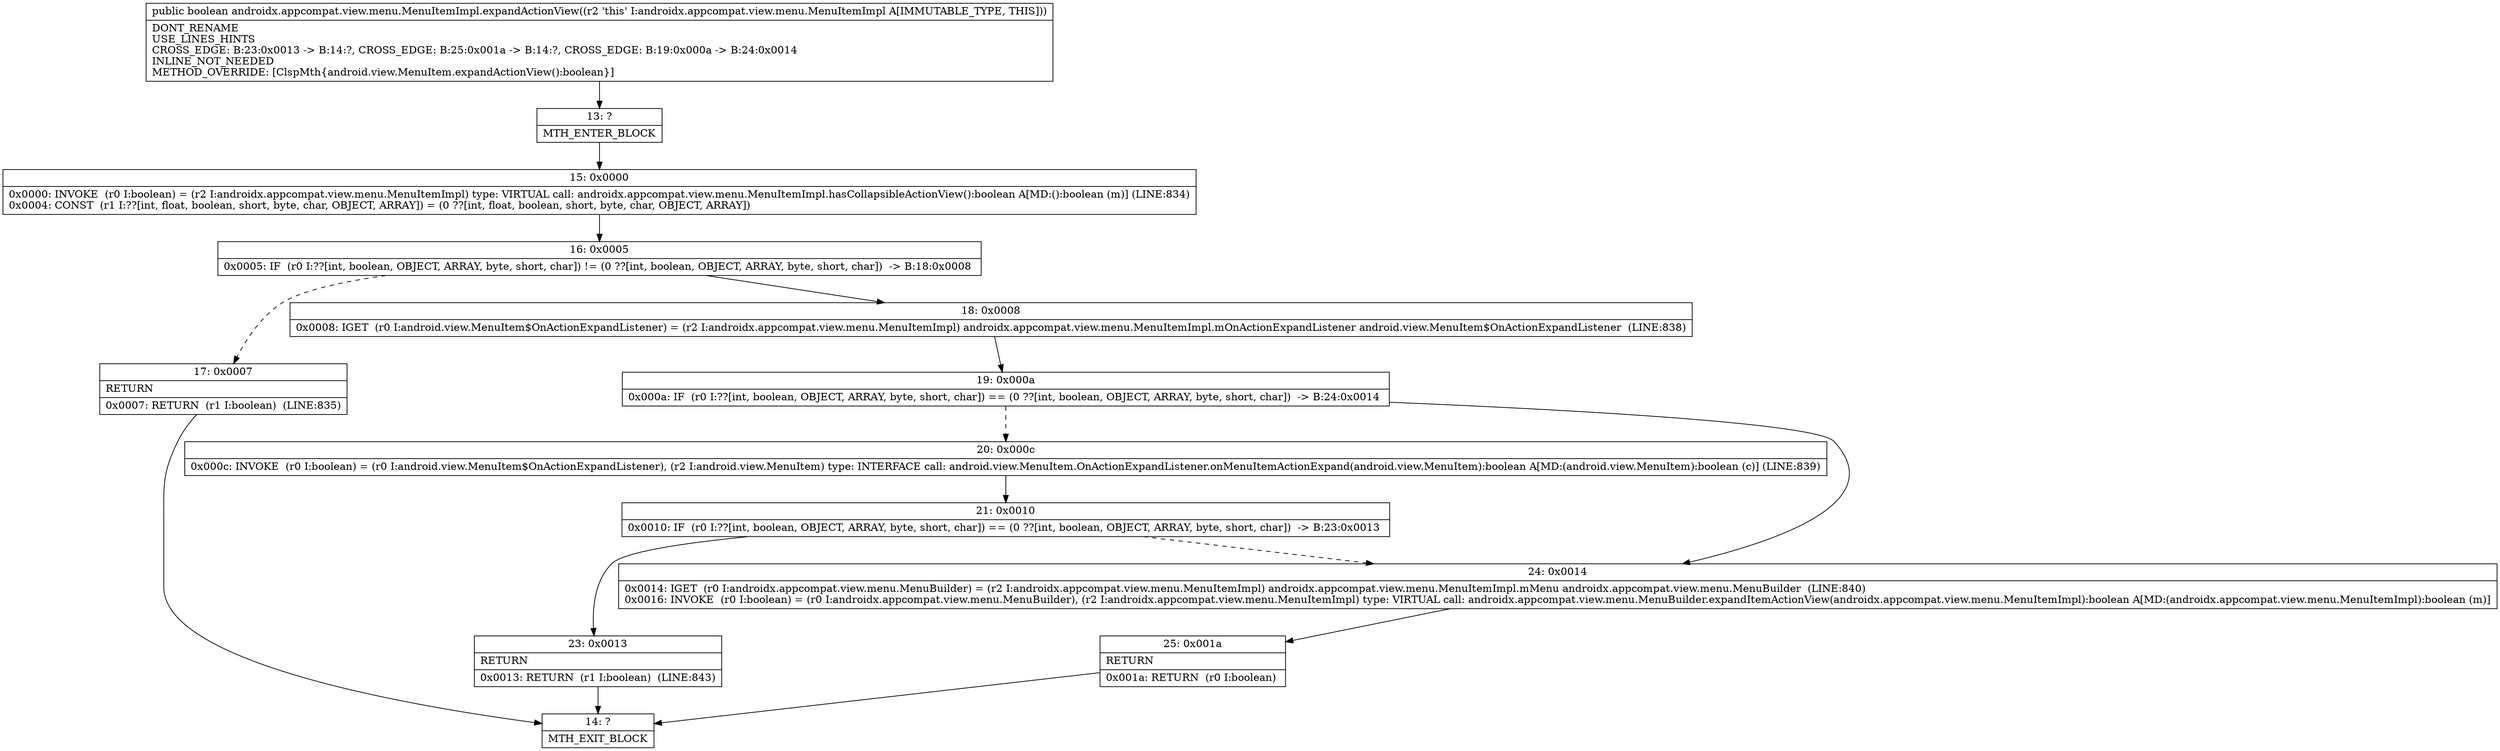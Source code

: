 digraph "CFG forandroidx.appcompat.view.menu.MenuItemImpl.expandActionView()Z" {
Node_13 [shape=record,label="{13\:\ ?|MTH_ENTER_BLOCK\l}"];
Node_15 [shape=record,label="{15\:\ 0x0000|0x0000: INVOKE  (r0 I:boolean) = (r2 I:androidx.appcompat.view.menu.MenuItemImpl) type: VIRTUAL call: androidx.appcompat.view.menu.MenuItemImpl.hasCollapsibleActionView():boolean A[MD:():boolean (m)] (LINE:834)\l0x0004: CONST  (r1 I:??[int, float, boolean, short, byte, char, OBJECT, ARRAY]) = (0 ??[int, float, boolean, short, byte, char, OBJECT, ARRAY]) \l}"];
Node_16 [shape=record,label="{16\:\ 0x0005|0x0005: IF  (r0 I:??[int, boolean, OBJECT, ARRAY, byte, short, char]) != (0 ??[int, boolean, OBJECT, ARRAY, byte, short, char])  \-\> B:18:0x0008 \l}"];
Node_17 [shape=record,label="{17\:\ 0x0007|RETURN\l|0x0007: RETURN  (r1 I:boolean)  (LINE:835)\l}"];
Node_14 [shape=record,label="{14\:\ ?|MTH_EXIT_BLOCK\l}"];
Node_18 [shape=record,label="{18\:\ 0x0008|0x0008: IGET  (r0 I:android.view.MenuItem$OnActionExpandListener) = (r2 I:androidx.appcompat.view.menu.MenuItemImpl) androidx.appcompat.view.menu.MenuItemImpl.mOnActionExpandListener android.view.MenuItem$OnActionExpandListener  (LINE:838)\l}"];
Node_19 [shape=record,label="{19\:\ 0x000a|0x000a: IF  (r0 I:??[int, boolean, OBJECT, ARRAY, byte, short, char]) == (0 ??[int, boolean, OBJECT, ARRAY, byte, short, char])  \-\> B:24:0x0014 \l}"];
Node_20 [shape=record,label="{20\:\ 0x000c|0x000c: INVOKE  (r0 I:boolean) = (r0 I:android.view.MenuItem$OnActionExpandListener), (r2 I:android.view.MenuItem) type: INTERFACE call: android.view.MenuItem.OnActionExpandListener.onMenuItemActionExpand(android.view.MenuItem):boolean A[MD:(android.view.MenuItem):boolean (c)] (LINE:839)\l}"];
Node_21 [shape=record,label="{21\:\ 0x0010|0x0010: IF  (r0 I:??[int, boolean, OBJECT, ARRAY, byte, short, char]) == (0 ??[int, boolean, OBJECT, ARRAY, byte, short, char])  \-\> B:23:0x0013 \l}"];
Node_23 [shape=record,label="{23\:\ 0x0013|RETURN\l|0x0013: RETURN  (r1 I:boolean)  (LINE:843)\l}"];
Node_24 [shape=record,label="{24\:\ 0x0014|0x0014: IGET  (r0 I:androidx.appcompat.view.menu.MenuBuilder) = (r2 I:androidx.appcompat.view.menu.MenuItemImpl) androidx.appcompat.view.menu.MenuItemImpl.mMenu androidx.appcompat.view.menu.MenuBuilder  (LINE:840)\l0x0016: INVOKE  (r0 I:boolean) = (r0 I:androidx.appcompat.view.menu.MenuBuilder), (r2 I:androidx.appcompat.view.menu.MenuItemImpl) type: VIRTUAL call: androidx.appcompat.view.menu.MenuBuilder.expandItemActionView(androidx.appcompat.view.menu.MenuItemImpl):boolean A[MD:(androidx.appcompat.view.menu.MenuItemImpl):boolean (m)]\l}"];
Node_25 [shape=record,label="{25\:\ 0x001a|RETURN\l|0x001a: RETURN  (r0 I:boolean) \l}"];
MethodNode[shape=record,label="{public boolean androidx.appcompat.view.menu.MenuItemImpl.expandActionView((r2 'this' I:androidx.appcompat.view.menu.MenuItemImpl A[IMMUTABLE_TYPE, THIS]))  | DONT_RENAME\lUSE_LINES_HINTS\lCROSS_EDGE: B:23:0x0013 \-\> B:14:?, CROSS_EDGE: B:25:0x001a \-\> B:14:?, CROSS_EDGE: B:19:0x000a \-\> B:24:0x0014\lINLINE_NOT_NEEDED\lMETHOD_OVERRIDE: [ClspMth\{android.view.MenuItem.expandActionView():boolean\}]\l}"];
MethodNode -> Node_13;Node_13 -> Node_15;
Node_15 -> Node_16;
Node_16 -> Node_17[style=dashed];
Node_16 -> Node_18;
Node_17 -> Node_14;
Node_18 -> Node_19;
Node_19 -> Node_20[style=dashed];
Node_19 -> Node_24;
Node_20 -> Node_21;
Node_21 -> Node_23;
Node_21 -> Node_24[style=dashed];
Node_23 -> Node_14;
Node_24 -> Node_25;
Node_25 -> Node_14;
}


